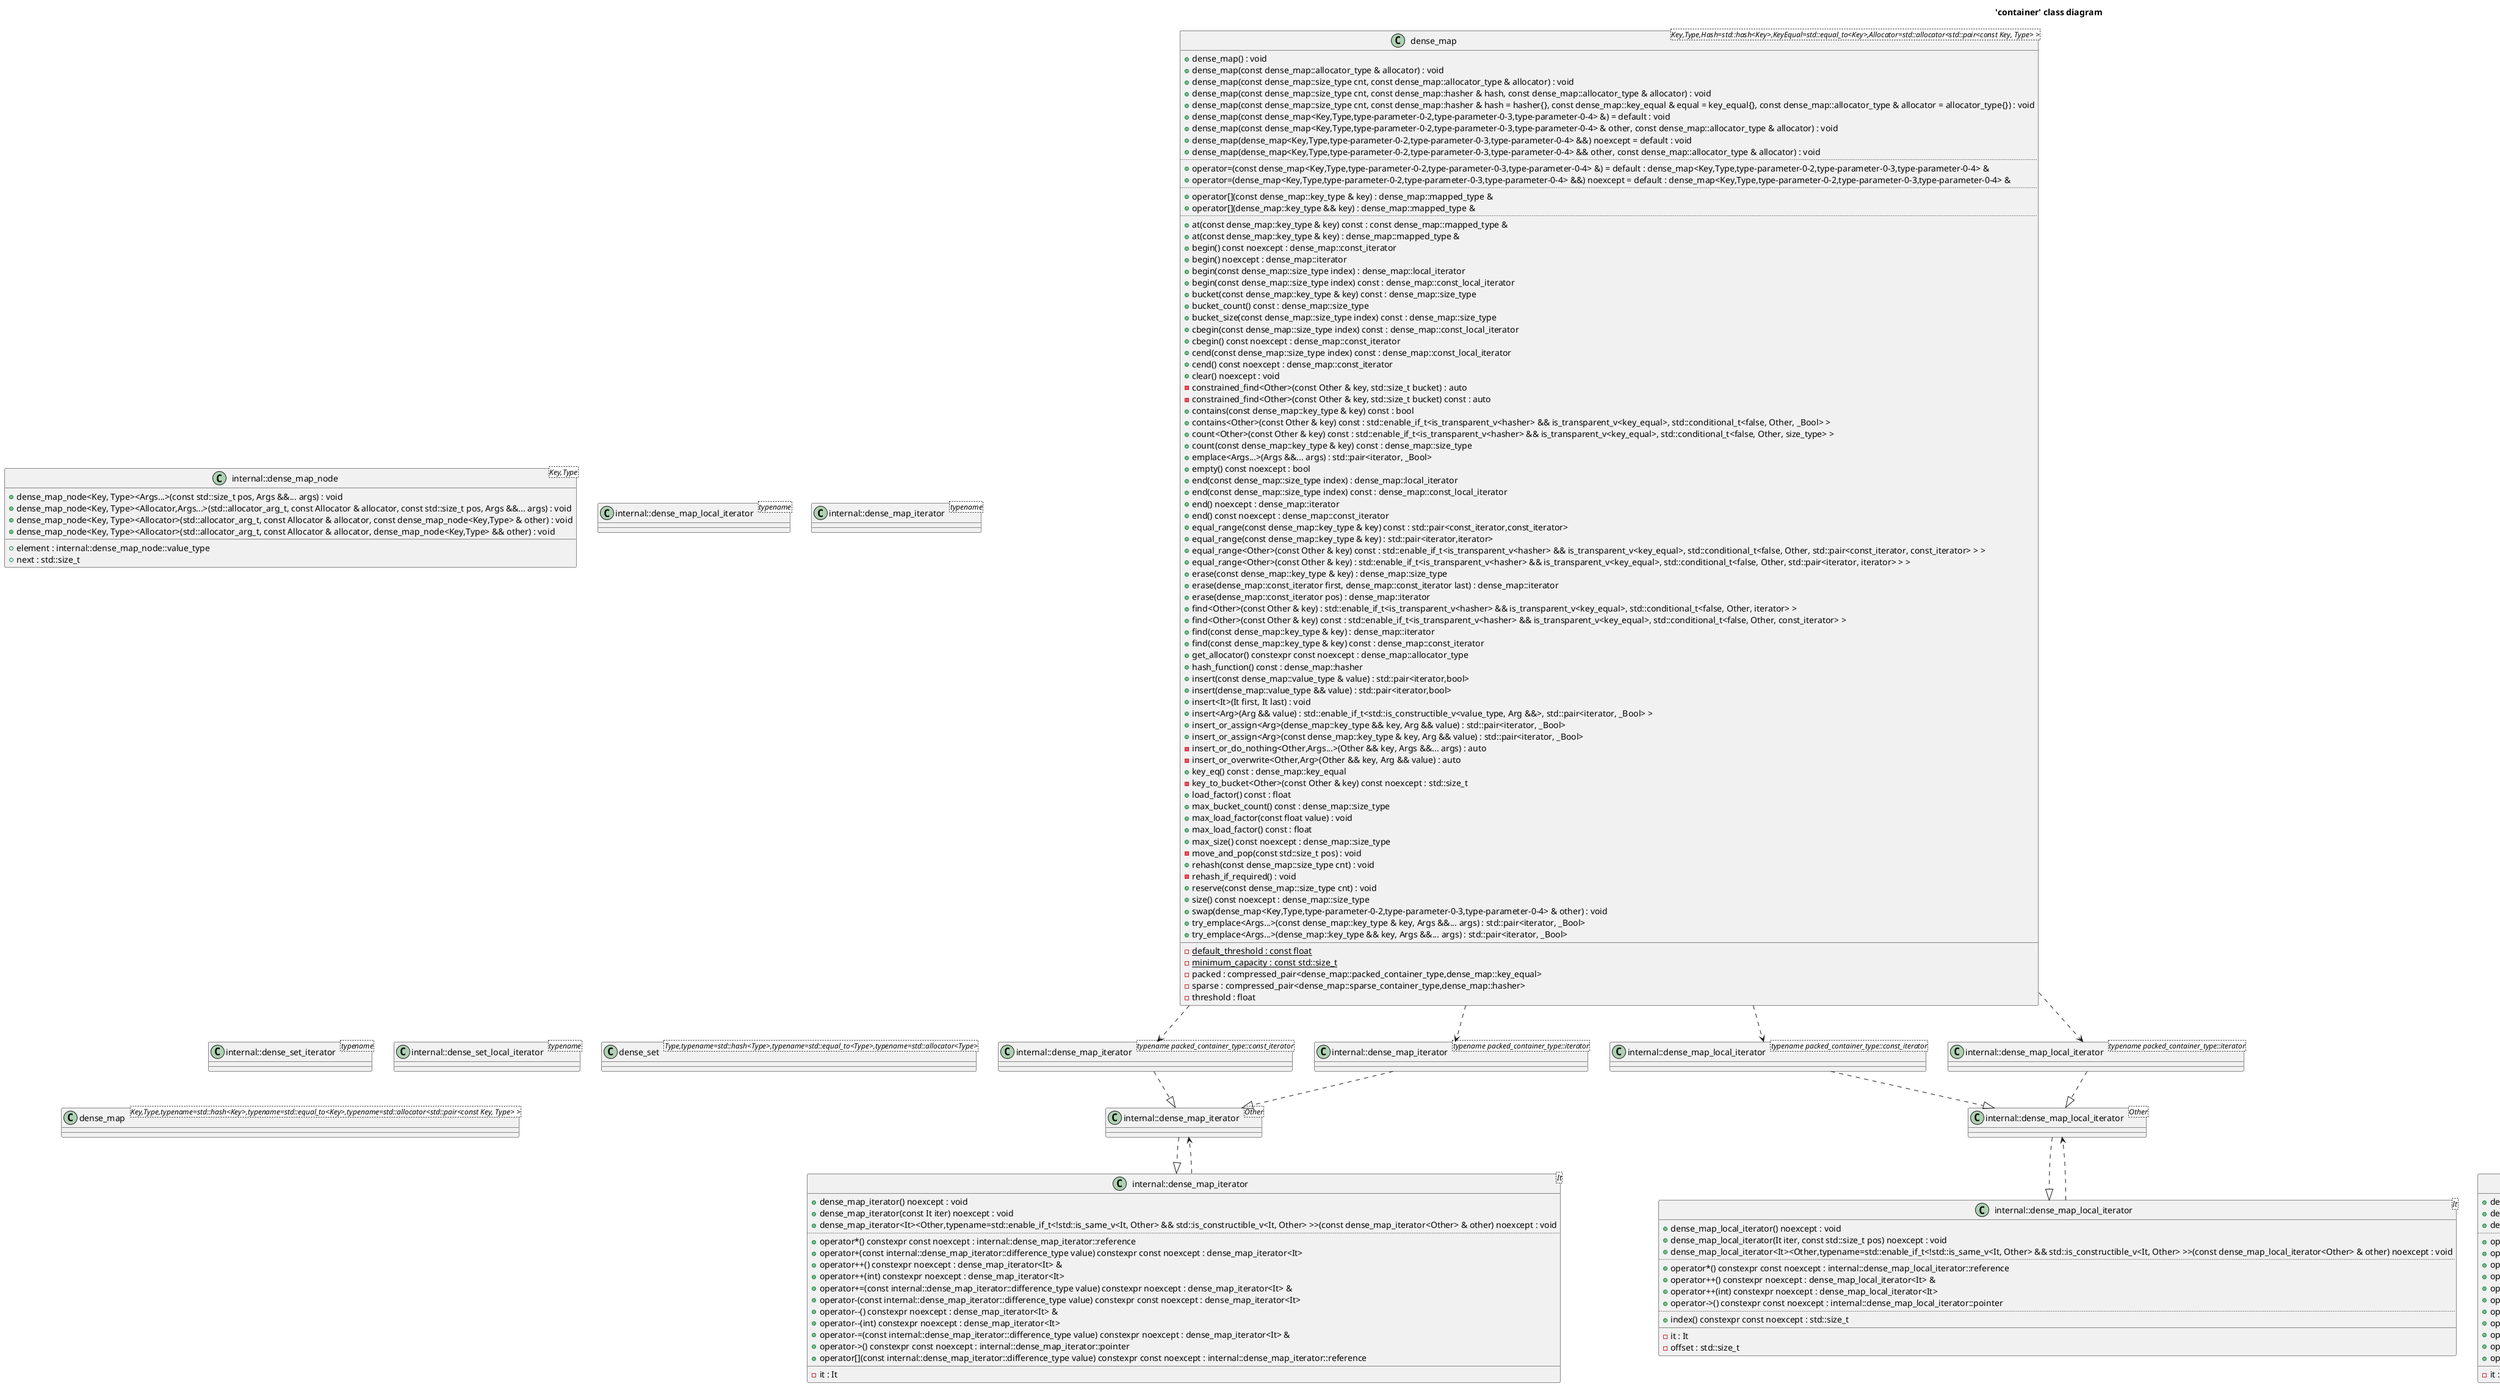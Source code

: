 @startuml
title 'container' class diagram
class "internal::dense_map_node<Key,Type>" as C_0001949040226502523653
class C_0001949040226502523653 [[https://github.com/skypjack/entt/blob/fef921132cae7588213d0f9bcd2fb9c8ffd8b7fc/src/entt/container/dense_map.hpp#L31{dense_map_node}]] {
+dense_map_node<Key, Type><Args...>(const std::size_t pos, Args &&... args) : void
+dense_map_node<Key, Type><Allocator,Args...>(std::allocator_arg_t, const Allocator & allocator, const std::size_t pos, Args &&... args) : void
+dense_map_node<Key, Type><Allocator>(std::allocator_arg_t, const Allocator & allocator, const dense_map_node<Key,Type> & other) : void
+dense_map_node<Key, Type><Allocator>(std::allocator_arg_t, const Allocator & allocator, dense_map_node<Key,Type> && other) : void
__
+element : internal::dense_map_node::value_type [[[https://github.com/skypjack/entt/blob/fef921132cae7588213d0f9bcd2fb9c8ffd8b7fc/src/entt/container/dense_map.hpp#L55{element}]]]
+next : std::size_t [[[https://github.com/skypjack/entt/blob/fef921132cae7588213d0f9bcd2fb9c8ffd8b7fc/src/entt/container/dense_map.hpp#L54{next}]]]
}
class "internal::dense_map_iterator<Other>" as C_0001376588142308052157
class C_0001376588142308052157 [[https://github.com/skypjack/entt/blob/fef921132cae7588213d0f9bcd2fb9c8ffd8b7fc/src/entt/container/dense_map.hpp#L59{dense_map_iterator}]] {
__
}
class "internal::dense_map_iterator<It>" as C_0000861079117123945586
class C_0000861079117123945586 [[https://github.com/skypjack/entt/blob/fef921132cae7588213d0f9bcd2fb9c8ffd8b7fc/src/entt/container/dense_map.hpp#L59{dense_map_iterator}]] {
+dense_map_iterator() noexcept : void [[[https://github.com/skypjack/entt/blob/fef921132cae7588213d0f9bcd2fb9c8ffd8b7fc/src/entt/container/dense_map.hpp#L73{dense_map_iterator}]]]
+dense_map_iterator(const It iter) noexcept : void [[[https://github.com/skypjack/entt/blob/fef921132cae7588213d0f9bcd2fb9c8ffd8b7fc/src/entt/container/dense_map.hpp#L76{dense_map_iterator}]]]
+dense_map_iterator<It><Other,typename=std::enable_if_t<!std::is_same_v<It, Other> && std::is_constructible_v<It, Other> >>(const dense_map_iterator<Other> & other) noexcept : void
..
+operator*() constexpr const noexcept : internal::dense_map_iterator::reference [[[https://github.com/skypjack/entt/blob/fef921132cae7588213d0f9bcd2fb9c8ffd8b7fc/src/entt/container/dense_map.hpp#L127{operator*}]]]
+operator+(const internal::dense_map_iterator::difference_type value) constexpr const noexcept : dense_map_iterator<It> [[[https://github.com/skypjack/entt/blob/fef921132cae7588213d0f9bcd2fb9c8ffd8b7fc/src/entt/container/dense_map.hpp#L106{operator+}]]]
+operator++() constexpr noexcept : dense_map_iterator<It> & [[[https://github.com/skypjack/entt/blob/fef921132cae7588213d0f9bcd2fb9c8ffd8b7fc/src/entt/container/dense_map.hpp#L83{operator++}]]]
+operator++(int) constexpr noexcept : dense_map_iterator<It> [[[https://github.com/skypjack/entt/blob/fef921132cae7588213d0f9bcd2fb9c8ffd8b7fc/src/entt/container/dense_map.hpp#L87{operator++}]]]
+operator+=(const internal::dense_map_iterator::difference_type value) constexpr noexcept : dense_map_iterator<It> & [[[https://github.com/skypjack/entt/blob/fef921132cae7588213d0f9bcd2fb9c8ffd8b7fc/src/entt/container/dense_map.hpp#L101{operator+=}]]]
+operator-(const internal::dense_map_iterator::difference_type value) constexpr const noexcept : dense_map_iterator<It> [[[https://github.com/skypjack/entt/blob/fef921132cae7588213d0f9bcd2fb9c8ffd8b7fc/src/entt/container/dense_map.hpp#L115{operator-}]]]
+operator--() constexpr noexcept : dense_map_iterator<It> & [[[https://github.com/skypjack/entt/blob/fef921132cae7588213d0f9bcd2fb9c8ffd8b7fc/src/entt/container/dense_map.hpp#L92{operator--}]]]
+operator--(int) constexpr noexcept : dense_map_iterator<It> [[[https://github.com/skypjack/entt/blob/fef921132cae7588213d0f9bcd2fb9c8ffd8b7fc/src/entt/container/dense_map.hpp#L96{operator--}]]]
+operator-=(const internal::dense_map_iterator::difference_type value) constexpr noexcept : dense_map_iterator<It> & [[[https://github.com/skypjack/entt/blob/fef921132cae7588213d0f9bcd2fb9c8ffd8b7fc/src/entt/container/dense_map.hpp#L111{operator-=}]]]
+operator->() constexpr const noexcept : internal::dense_map_iterator::pointer [[[https://github.com/skypjack/entt/blob/fef921132cae7588213d0f9bcd2fb9c8ffd8b7fc/src/entt/container/dense_map.hpp#L123{operator->}]]]
+operator[](const internal::dense_map_iterator::difference_type value) constexpr const noexcept : internal::dense_map_iterator::reference [[[https://github.com/skypjack/entt/blob/fef921132cae7588213d0f9bcd2fb9c8ffd8b7fc/src/entt/container/dense_map.hpp#L119{operator[]}]]]
__
-it : It [[[https://github.com/skypjack/entt/blob/fef921132cae7588213d0f9bcd2fb9c8ffd8b7fc/src/entt/container/dense_map.hpp#L141{it}]]]
}
class "internal::dense_map_local_iterator<Other>" as C_0000897312785691592656
class C_0000897312785691592656 [[https://github.com/skypjack/entt/blob/fef921132cae7588213d0f9bcd2fb9c8ffd8b7fc/src/entt/container/dense_map.hpp#L180{dense_map_local_iterator}]] {
__
}
class "internal::dense_map_local_iterator<It>" as C_0002151284549161307803
class C_0002151284549161307803 [[https://github.com/skypjack/entt/blob/fef921132cae7588213d0f9bcd2fb9c8ffd8b7fc/src/entt/container/dense_map.hpp#L180{dense_map_local_iterator}]] {
+dense_map_local_iterator() noexcept : void [[[https://github.com/skypjack/entt/blob/fef921132cae7588213d0f9bcd2fb9c8ffd8b7fc/src/entt/container/dense_map.hpp#L194{dense_map_local_iterator}]]]
+dense_map_local_iterator(It iter, const std::size_t pos) noexcept : void [[[https://github.com/skypjack/entt/blob/fef921132cae7588213d0f9bcd2fb9c8ffd8b7fc/src/entt/container/dense_map.hpp#L198{dense_map_local_iterator}]]]
+dense_map_local_iterator<It><Other,typename=std::enable_if_t<!std::is_same_v<It, Other> && std::is_constructible_v<It, Other> >>(const dense_map_local_iterator<Other> & other) noexcept : void
..
+operator*() constexpr const noexcept : internal::dense_map_local_iterator::reference [[[https://github.com/skypjack/entt/blob/fef921132cae7588213d0f9bcd2fb9c8ffd8b7fc/src/entt/container/dense_map.hpp#L220{operator*}]]]
+operator++() constexpr noexcept : dense_map_local_iterator<It> & [[[https://github.com/skypjack/entt/blob/fef921132cae7588213d0f9bcd2fb9c8ffd8b7fc/src/entt/container/dense_map.hpp#L207{operator++}]]]
+operator++(int) constexpr noexcept : dense_map_local_iterator<It> [[[https://github.com/skypjack/entt/blob/fef921132cae7588213d0f9bcd2fb9c8ffd8b7fc/src/entt/container/dense_map.hpp#L211{operator++}]]]
+operator->() constexpr const noexcept : internal::dense_map_local_iterator::pointer [[[https://github.com/skypjack/entt/blob/fef921132cae7588213d0f9bcd2fb9c8ffd8b7fc/src/entt/container/dense_map.hpp#L216{operator->}]]]
..
+index() constexpr const noexcept : std::size_t [[[https://github.com/skypjack/entt/blob/fef921132cae7588213d0f9bcd2fb9c8ffd8b7fc/src/entt/container/dense_map.hpp#L224{index}]]]
__
-it : It [[[https://github.com/skypjack/entt/blob/fef921132cae7588213d0f9bcd2fb9c8ffd8b7fc/src/entt/container/dense_map.hpp#L229{it}]]]
-offset : std::size_t [[[https://github.com/skypjack/entt/blob/fef921132cae7588213d0f9bcd2fb9c8ffd8b7fc/src/entt/container/dense_map.hpp#L230{offset}]]]
}
class "internal::dense_map_iterator<typename packed_container_type::const_iterator>" as C_0001653959084428336991
class C_0001653959084428336991 [[https://github.com/skypjack/entt/blob/fef921132cae7588213d0f9bcd2fb9c8ffd8b7fc/src/entt/container/dense_map.hpp#L59{dense_map_iterator}]] {
__
}
class "internal::dense_map_iterator<typename packed_container_type::iterator>" as C_0001467357144574951784
class C_0001467357144574951784 [[https://github.com/skypjack/entt/blob/fef921132cae7588213d0f9bcd2fb9c8ffd8b7fc/src/entt/container/dense_map.hpp#L59{dense_map_iterator}]] {
__
}
class "internal::dense_map_local_iterator<typename packed_container_type::const_iterator>" as C_0001059592200633017691
class C_0001059592200633017691 [[https://github.com/skypjack/entt/blob/fef921132cae7588213d0f9bcd2fb9c8ffd8b7fc/src/entt/container/dense_map.hpp#L180{dense_map_local_iterator}]] {
__
}
class "internal::dense_map_local_iterator<typename packed_container_type::iterator>" as C_0001333101687401183603
class C_0001333101687401183603 [[https://github.com/skypjack/entt/blob/fef921132cae7588213d0f9bcd2fb9c8ffd8b7fc/src/entt/container/dense_map.hpp#L180{dense_map_local_iterator}]] {
__
}
class "internal::dense_map_local_iterator<typename>" as C_0001638501202125067276
class C_0001638501202125067276 [[https://github.com/skypjack/entt/blob/fef921132cae7588213d0f9bcd2fb9c8ffd8b7fc/src/entt/container/dense_map.hpp#L182{dense_map_local_iterator}]] {
__
}
class "internal::dense_map_iterator<typename>" as C_0002138822504316417237
class C_0002138822504316417237 [[https://github.com/skypjack/entt/blob/fef921132cae7588213d0f9bcd2fb9c8ffd8b7fc/src/entt/container/dense_map.hpp#L61{dense_map_iterator}]] {
__
}
class "internal::dense_set_iterator<Other>" as C_0000049162385221685939
class C_0000049162385221685939 [[https://github.com/skypjack/entt/blob/fef921132cae7588213d0f9bcd2fb9c8ffd8b7fc/src/entt/container/dense_set.hpp#L30{dense_set_iterator}]] {
__
}
class "internal::dense_set_iterator<It>" as C_0002029187173053297188
class C_0002029187173053297188 [[https://github.com/skypjack/entt/blob/fef921132cae7588213d0f9bcd2fb9c8ffd8b7fc/src/entt/container/dense_set.hpp#L30{dense_set_iterator}]] {
+dense_set_iterator() noexcept : void [[[https://github.com/skypjack/entt/blob/fef921132cae7588213d0f9bcd2fb9c8ffd8b7fc/src/entt/container/dense_set.hpp#L41{dense_set_iterator}]]]
+dense_set_iterator(const It iter) noexcept : void [[[https://github.com/skypjack/entt/blob/fef921132cae7588213d0f9bcd2fb9c8ffd8b7fc/src/entt/container/dense_set.hpp#L44{dense_set_iterator}]]]
+dense_set_iterator<It><Other,typename=std::enable_if_t<!std::is_same_v<It, Other> && std::is_constructible_v<It, Other> >>(const dense_set_iterator<Other> & other) noexcept : void
..
+operator*() constexpr const noexcept : internal::dense_set_iterator::reference [[[https://github.com/skypjack/entt/blob/fef921132cae7588213d0f9bcd2fb9c8ffd8b7fc/src/entt/container/dense_set.hpp#L95{operator*}]]]
+operator+(const internal::dense_set_iterator::difference_type value) constexpr const noexcept : dense_set_iterator<It> [[[https://github.com/skypjack/entt/blob/fef921132cae7588213d0f9bcd2fb9c8ffd8b7fc/src/entt/container/dense_set.hpp#L74{operator+}]]]
+operator++() constexpr noexcept : dense_set_iterator<It> & [[[https://github.com/skypjack/entt/blob/fef921132cae7588213d0f9bcd2fb9c8ffd8b7fc/src/entt/container/dense_set.hpp#L51{operator++}]]]
+operator++(int) constexpr noexcept : dense_set_iterator<It> [[[https://github.com/skypjack/entt/blob/fef921132cae7588213d0f9bcd2fb9c8ffd8b7fc/src/entt/container/dense_set.hpp#L55{operator++}]]]
+operator+=(const internal::dense_set_iterator::difference_type value) constexpr noexcept : dense_set_iterator<It> & [[[https://github.com/skypjack/entt/blob/fef921132cae7588213d0f9bcd2fb9c8ffd8b7fc/src/entt/container/dense_set.hpp#L69{operator+=}]]]
+operator-(const internal::dense_set_iterator::difference_type value) constexpr const noexcept : dense_set_iterator<It> [[[https://github.com/skypjack/entt/blob/fef921132cae7588213d0f9bcd2fb9c8ffd8b7fc/src/entt/container/dense_set.hpp#L83{operator-}]]]
+operator--() constexpr noexcept : dense_set_iterator<It> & [[[https://github.com/skypjack/entt/blob/fef921132cae7588213d0f9bcd2fb9c8ffd8b7fc/src/entt/container/dense_set.hpp#L60{operator--}]]]
+operator--(int) constexpr noexcept : dense_set_iterator<It> [[[https://github.com/skypjack/entt/blob/fef921132cae7588213d0f9bcd2fb9c8ffd8b7fc/src/entt/container/dense_set.hpp#L64{operator--}]]]
+operator-=(const internal::dense_set_iterator::difference_type value) constexpr noexcept : dense_set_iterator<It> & [[[https://github.com/skypjack/entt/blob/fef921132cae7588213d0f9bcd2fb9c8ffd8b7fc/src/entt/container/dense_set.hpp#L79{operator-=}]]]
+operator->() constexpr const noexcept : internal::dense_set_iterator::pointer [[[https://github.com/skypjack/entt/blob/fef921132cae7588213d0f9bcd2fb9c8ffd8b7fc/src/entt/container/dense_set.hpp#L91{operator->}]]]
+operator[](const internal::dense_set_iterator::difference_type value) constexpr const noexcept : internal::dense_set_iterator::reference [[[https://github.com/skypjack/entt/blob/fef921132cae7588213d0f9bcd2fb9c8ffd8b7fc/src/entt/container/dense_set.hpp#L87{operator[]}]]]
__
-it : It [[[https://github.com/skypjack/entt/blob/fef921132cae7588213d0f9bcd2fb9c8ffd8b7fc/src/entt/container/dense_set.hpp#L109{it}]]]
}
class "internal::dense_set_local_iterator<Other>" as C_0000722665158129243283
class C_0000722665158129243283 [[https://github.com/skypjack/entt/blob/fef921132cae7588213d0f9bcd2fb9c8ffd8b7fc/src/entt/container/dense_set.hpp#L148{dense_set_local_iterator}]] {
__
}
class "internal::dense_set_local_iterator<It>" as C_0001736854889005654369
class C_0001736854889005654369 [[https://github.com/skypjack/entt/blob/fef921132cae7588213d0f9bcd2fb9c8ffd8b7fc/src/entt/container/dense_set.hpp#L148{dense_set_local_iterator}]] {
+dense_set_local_iterator() noexcept : void [[[https://github.com/skypjack/entt/blob/fef921132cae7588213d0f9bcd2fb9c8ffd8b7fc/src/entt/container/dense_set.hpp#L159{dense_set_local_iterator}]]]
+dense_set_local_iterator(It iter, const std::size_t pos) noexcept : void [[[https://github.com/skypjack/entt/blob/fef921132cae7588213d0f9bcd2fb9c8ffd8b7fc/src/entt/container/dense_set.hpp#L163{dense_set_local_iterator}]]]
+dense_set_local_iterator<It><Other,typename=std::enable_if_t<!std::is_same_v<It, Other> && std::is_constructible_v<It, Other> >>(const dense_set_local_iterator<Other> & other) noexcept : void
..
+operator*() constexpr const noexcept : internal::dense_set_local_iterator::reference [[[https://github.com/skypjack/entt/blob/fef921132cae7588213d0f9bcd2fb9c8ffd8b7fc/src/entt/container/dense_set.hpp#L185{operator*}]]]
+operator++() constexpr noexcept : dense_set_local_iterator<It> & [[[https://github.com/skypjack/entt/blob/fef921132cae7588213d0f9bcd2fb9c8ffd8b7fc/src/entt/container/dense_set.hpp#L172{operator++}]]]
+operator++(int) constexpr noexcept : dense_set_local_iterator<It> [[[https://github.com/skypjack/entt/blob/fef921132cae7588213d0f9bcd2fb9c8ffd8b7fc/src/entt/container/dense_set.hpp#L176{operator++}]]]
+operator->() constexpr const noexcept : internal::dense_set_local_iterator::pointer [[[https://github.com/skypjack/entt/blob/fef921132cae7588213d0f9bcd2fb9c8ffd8b7fc/src/entt/container/dense_set.hpp#L181{operator->}]]]
..
+index() constexpr const noexcept : std::size_t [[[https://github.com/skypjack/entt/blob/fef921132cae7588213d0f9bcd2fb9c8ffd8b7fc/src/entt/container/dense_set.hpp#L189{index}]]]
__
-it : It [[[https://github.com/skypjack/entt/blob/fef921132cae7588213d0f9bcd2fb9c8ffd8b7fc/src/entt/container/dense_set.hpp#L194{it}]]]
-offset : std::size_t [[[https://github.com/skypjack/entt/blob/fef921132cae7588213d0f9bcd2fb9c8ffd8b7fc/src/entt/container/dense_set.hpp#L195{offset}]]]
}
class "internal::dense_set_iterator<typename packed_container_type::const_iterator>" as C_0000560377495148252911
class C_0000560377495148252911 [[https://github.com/skypjack/entt/blob/fef921132cae7588213d0f9bcd2fb9c8ffd8b7fc/src/entt/container/dense_set.hpp#L30{dense_set_iterator}]] {
__
}
class "internal::dense_set_iterator<typename packed_container_type::iterator>" as C_0000152036747823538986
class C_0000152036747823538986 [[https://github.com/skypjack/entt/blob/fef921132cae7588213d0f9bcd2fb9c8ffd8b7fc/src/entt/container/dense_set.hpp#L30{dense_set_iterator}]] {
__
}
class "internal::dense_set_local_iterator<typename packed_container_type::const_iterator>" as C_0000412176680063565687
class C_0000412176680063565687 [[https://github.com/skypjack/entt/blob/fef921132cae7588213d0f9bcd2fb9c8ffd8b7fc/src/entt/container/dense_set.hpp#L148{dense_set_local_iterator}]] {
__
}
class "internal::dense_set_local_iterator<typename packed_container_type::iterator>" as C_0001477017809704643123
class C_0001477017809704643123 [[https://github.com/skypjack/entt/blob/fef921132cae7588213d0f9bcd2fb9c8ffd8b7fc/src/entt/container/dense_set.hpp#L148{dense_set_local_iterator}]] {
__
}
class "internal::dense_set_iterator<typename>" as C_0001565515217260524899
class C_0001565515217260524899 [[https://github.com/skypjack/entt/blob/fef921132cae7588213d0f9bcd2fb9c8ffd8b7fc/src/entt/container/dense_set.hpp#L32{dense_set_iterator}]] {
__
}
class "internal::dense_set_local_iterator<typename>" as C_0001656541682645832012
class C_0001656541682645832012 [[https://github.com/skypjack/entt/blob/fef921132cae7588213d0f9bcd2fb9c8ffd8b7fc/src/entt/container/dense_set.hpp#L150{dense_set_local_iterator}]] {
__
}
class "dense_map<Key,Type,Hash=std::hash<Key>,KeyEqual=std::equal_to<Key>,Allocator=std::allocator<std::pair<const Key, Type> >>" as C_0001073675684695097120
class C_0001073675684695097120 [[https://github.com/skypjack/entt/blob/fef921132cae7588213d0f9bcd2fb9c8ffd8b7fc/src/entt/container/dense_map.hpp#L264{dense_map}]] {
+dense_map() : void [[[https://github.com/skypjack/entt/blob/fef921132cae7588213d0f9bcd2fb9c8ffd8b7fc/src/entt/container/dense_map.hpp#L374{dense_map}]]]
+dense_map(const dense_map::allocator_type & allocator) : void [[[https://github.com/skypjack/entt/blob/fef921132cae7588213d0f9bcd2fb9c8ffd8b7fc/src/entt/container/dense_map.hpp#L381{dense_map}]]]
+dense_map(const dense_map::size_type cnt, const dense_map::allocator_type & allocator) : void [[[https://github.com/skypjack/entt/blob/fef921132cae7588213d0f9bcd2fb9c8ffd8b7fc/src/entt/container/dense_map.hpp#L390{dense_map}]]]
+dense_map(const dense_map::size_type cnt, const dense_map::hasher & hash, const dense_map::allocator_type & allocator) : void [[[https://github.com/skypjack/entt/blob/fef921132cae7588213d0f9bcd2fb9c8ffd8b7fc/src/entt/container/dense_map.hpp#L400{dense_map}]]]
+dense_map(const dense_map::size_type cnt, const dense_map::hasher & hash = hasher{}, const dense_map::key_equal & equal = key_equal{}, const dense_map::allocator_type & allocator = allocator_type{}) : void [[[https://github.com/skypjack/entt/blob/fef921132cae7588213d0f9bcd2fb9c8ffd8b7fc/src/entt/container/dense_map.hpp#L411{dense_map}]]]
+dense_map(const dense_map<Key,Type,type-parameter-0-2,type-parameter-0-3,type-parameter-0-4> &) = default : void [[[https://github.com/skypjack/entt/blob/fef921132cae7588213d0f9bcd2fb9c8ffd8b7fc/src/entt/container/dense_map.hpp#L419{dense_map}]]]
+dense_map(const dense_map<Key,Type,type-parameter-0-2,type-parameter-0-3,type-parameter-0-4> & other, const dense_map::allocator_type & allocator) : void [[[https://github.com/skypjack/entt/blob/fef921132cae7588213d0f9bcd2fb9c8ffd8b7fc/src/entt/container/dense_map.hpp#L426{dense_map}]]]
+dense_map(dense_map<Key,Type,type-parameter-0-2,type-parameter-0-3,type-parameter-0-4> &&) noexcept = default : void [[[https://github.com/skypjack/entt/blob/fef921132cae7588213d0f9bcd2fb9c8ffd8b7fc/src/entt/container/dense_map.hpp#L432{dense_map}]]]
+dense_map(dense_map<Key,Type,type-parameter-0-2,type-parameter-0-3,type-parameter-0-4> && other, const dense_map::allocator_type & allocator) : void [[[https://github.com/skypjack/entt/blob/fef921132cae7588213d0f9bcd2fb9c8ffd8b7fc/src/entt/container/dense_map.hpp#L439{dense_map}]]]
..
+operator=(const dense_map<Key,Type,type-parameter-0-2,type-parameter-0-3,type-parameter-0-4> &) = default : dense_map<Key,Type,type-parameter-0-2,type-parameter-0-3,type-parameter-0-4> & [[[https://github.com/skypjack/entt/blob/fef921132cae7588213d0f9bcd2fb9c8ffd8b7fc/src/entt/container/dense_map.hpp#L448{operator=}]]]
+operator=(dense_map<Key,Type,type-parameter-0-2,type-parameter-0-3,type-parameter-0-4> &&) noexcept = default : dense_map<Key,Type,type-parameter-0-2,type-parameter-0-3,type-parameter-0-4> & [[[https://github.com/skypjack/entt/blob/fef921132cae7588213d0f9bcd2fb9c8ffd8b7fc/src/entt/container/dense_map.hpp#L454{operator=}]]]
..
+operator[](const dense_map::key_type & key) : dense_map::mapped_type & [[[https://github.com/skypjack/entt/blob/fef921132cae7588213d0f9bcd2fb9c8ffd8b7fc/src/entt/container/dense_map.hpp#L738{operator[]}]]]
+operator[](dense_map::key_type && key) : dense_map::mapped_type & [[[https://github.com/skypjack/entt/blob/fef921132cae7588213d0f9bcd2fb9c8ffd8b7fc/src/entt/container/dense_map.hpp#L747{operator[]}]]]
..
+at(const dense_map::key_type & key) const : const dense_map::mapped_type & [[[https://github.com/skypjack/entt/blob/fef921132cae7588213d0f9bcd2fb9c8ffd8b7fc/src/entt/container/dense_map.hpp#L727{at}]]]
+at(const dense_map::key_type & key) : dense_map::mapped_type & [[[https://github.com/skypjack/entt/blob/fef921132cae7588213d0f9bcd2fb9c8ffd8b7fc/src/entt/container/dense_map.hpp#L720{at}]]]
+begin() const noexcept : dense_map::const_iterator [[[https://github.com/skypjack/entt/blob/fef921132cae7588213d0f9bcd2fb9c8ffd8b7fc/src/entt/container/dense_map.hpp#L477{begin}]]]
+begin() noexcept : dense_map::iterator [[[https://github.com/skypjack/entt/blob/fef921132cae7588213d0f9bcd2fb9c8ffd8b7fc/src/entt/container/dense_map.hpp#L482{begin}]]]
+begin(const dense_map::size_type index) : dense_map::local_iterator [[[https://github.com/skypjack/entt/blob/fef921132cae7588213d0f9bcd2fb9c8ffd8b7fc/src/entt/container/dense_map.hpp#L893{begin}]]]
+begin(const dense_map::size_type index) const : dense_map::const_local_iterator [[[https://github.com/skypjack/entt/blob/fef921132cae7588213d0f9bcd2fb9c8ffd8b7fc/src/entt/container/dense_map.hpp#L884{begin}]]]
+bucket(const dense_map::key_type & key) const : dense_map::size_type [[[https://github.com/skypjack/entt/blob/fef921132cae7588213d0f9bcd2fb9c8ffd8b7fc/src/entt/container/dense_map.hpp#L954{bucket}]]]
+bucket_count() const : dense_map::size_type [[[https://github.com/skypjack/entt/blob/fef921132cae7588213d0f9bcd2fb9c8ffd8b7fc/src/entt/container/dense_map.hpp#L928{bucket_count}]]]
+bucket_size(const dense_map::size_type index) const : dense_map::size_type [[[https://github.com/skypjack/entt/blob/fef921132cae7588213d0f9bcd2fb9c8ffd8b7fc/src/entt/container/dense_map.hpp#L945{bucket_size}]]]
+cbegin(const dense_map::size_type index) const : dense_map::const_local_iterator [[[https://github.com/skypjack/entt/blob/fef921132cae7588213d0f9bcd2fb9c8ffd8b7fc/src/entt/container/dense_map.hpp#L875{cbegin}]]]
+cbegin() const noexcept : dense_map::const_iterator [[[https://github.com/skypjack/entt/blob/fef921132cae7588213d0f9bcd2fb9c8ffd8b7fc/src/entt/container/dense_map.hpp#L472{cbegin}]]]
+cend(const dense_map::size_type index) const : dense_map::const_local_iterator [[[https://github.com/skypjack/entt/blob/fef921132cae7588213d0f9bcd2fb9c8ffd8b7fc/src/entt/container/dense_map.hpp#L902{cend}]]]
+cend() const noexcept : dense_map::const_iterator [[[https://github.com/skypjack/entt/blob/fef921132cae7588213d0f9bcd2fb9c8ffd8b7fc/src/entt/container/dense_map.hpp#L496{cend}]]]
+clear() noexcept : void [[[https://github.com/skypjack/entt/blob/fef921132cae7588213d0f9bcd2fb9c8ffd8b7fc/src/entt/container/dense_map.hpp#L535{clear}]]]
-constrained_find<Other>(const Other & key, std::size_t bucket) : auto
-constrained_find<Other>(const Other & key, std::size_t bucket) const : auto
+contains(const dense_map::key_type & key) const : bool [[[https://github.com/skypjack/entt/blob/fef921132cae7588213d0f9bcd2fb9c8ffd8b7fc/src/entt/container/dense_map.hpp#L853{contains}]]]
+contains<Other>(const Other & key) const : std::enable_if_t<is_transparent_v<hasher> && is_transparent_v<key_equal>, std::conditional_t<false, Other, _Bool> >
+count<Other>(const Other & key) const : std::enable_if_t<is_transparent_v<hasher> && is_transparent_v<key_equal>, std::conditional_t<false, Other, size_type> >
+count(const dense_map::key_type & key) const : dense_map::size_type [[[https://github.com/skypjack/entt/blob/fef921132cae7588213d0f9bcd2fb9c8ffd8b7fc/src/entt/container/dense_map.hpp#L756{count}]]]
+emplace<Args...>(Args &&... args) : std::pair<iterator, _Bool>
+empty() const noexcept : bool [[[https://github.com/skypjack/entt/blob/fef921132cae7588213d0f9bcd2fb9c8ffd8b7fc/src/entt/container/dense_map.hpp#L514{empty}]]]
+end(const dense_map::size_type index) : dense_map::local_iterator [[[https://github.com/skypjack/entt/blob/fef921132cae7588213d0f9bcd2fb9c8ffd8b7fc/src/entt/container/dense_map.hpp#L920{end}]]]
+end(const dense_map::size_type index) const : dense_map::const_local_iterator [[[https://github.com/skypjack/entt/blob/fef921132cae7588213d0f9bcd2fb9c8ffd8b7fc/src/entt/container/dense_map.hpp#L911{end}]]]
+end() noexcept : dense_map::iterator [[[https://github.com/skypjack/entt/blob/fef921132cae7588213d0f9bcd2fb9c8ffd8b7fc/src/entt/container/dense_map.hpp#L506{end}]]]
+end() const noexcept : dense_map::const_iterator [[[https://github.com/skypjack/entt/blob/fef921132cae7588213d0f9bcd2fb9c8ffd8b7fc/src/entt/container/dense_map.hpp#L501{end}]]]
+equal_range(const dense_map::key_type & key) const : std::pair<const_iterator,const_iterator> [[[https://github.com/skypjack/entt/blob/fef921132cae7588213d0f9bcd2fb9c8ffd8b7fc/src/entt/container/dense_map.hpp#L820{equal_range}]]]
+equal_range(const dense_map::key_type & key) : std::pair<iterator,iterator> [[[https://github.com/skypjack/entt/blob/fef921132cae7588213d0f9bcd2fb9c8ffd8b7fc/src/entt/container/dense_map.hpp#L814{equal_range}]]]
+equal_range<Other>(const Other & key) const : std::enable_if_t<is_transparent_v<hasher> && is_transparent_v<key_equal>, std::conditional_t<false, Other, std::pair<const_iterator, const_iterator> > >
+equal_range<Other>(const Other & key) : std::enable_if_t<is_transparent_v<hasher> && is_transparent_v<key_equal>, std::conditional_t<false, Other, std::pair<iterator, iterator> > >
+erase(const dense_map::key_type & key) : dense_map::size_type [[[https://github.com/skypjack/entt/blob/fef921132cae7588213d0f9bcd2fb9c8ffd8b7fc/src/entt/container/dense_map.hpp#L691{erase}]]]
+erase(dense_map::const_iterator first, dense_map::const_iterator last) : dense_map::iterator [[[https://github.com/skypjack/entt/blob/fef921132cae7588213d0f9bcd2fb9c8ffd8b7fc/src/entt/container/dense_map.hpp#L676{erase}]]]
+erase(dense_map::const_iterator pos) : dense_map::iterator [[[https://github.com/skypjack/entt/blob/fef921132cae7588213d0f9bcd2fb9c8ffd8b7fc/src/entt/container/dense_map.hpp#L664{erase}]]]
+find<Other>(const Other & key) : std::enable_if_t<is_transparent_v<hasher> && is_transparent_v<key_equal>, std::conditional_t<false, Other, iterator> >
+find<Other>(const Other & key) const : std::enable_if_t<is_transparent_v<hasher> && is_transparent_v<key_equal>, std::conditional_t<false, Other, const_iterator> >
+find(const dense_map::key_type & key) : dense_map::iterator [[[https://github.com/skypjack/entt/blob/fef921132cae7588213d0f9bcd2fb9c8ffd8b7fc/src/entt/container/dense_map.hpp#L778{find}]]]
+find(const dense_map::key_type & key) const : dense_map::const_iterator [[[https://github.com/skypjack/entt/blob/fef921132cae7588213d0f9bcd2fb9c8ffd8b7fc/src/entt/container/dense_map.hpp#L783{find}]]]
+get_allocator() constexpr const noexcept : dense_map::allocator_type [[[https://github.com/skypjack/entt/blob/fef921132cae7588213d0f9bcd2fb9c8ffd8b7fc/src/entt/container/dense_map.hpp#L460{get_allocator}]]]
+hash_function() const : dense_map::hasher [[[https://github.com/skypjack/entt/blob/fef921132cae7588213d0f9bcd2fb9c8ffd8b7fc/src/entt/container/dense_map.hpp#L1022{hash_function}]]]
+insert(const dense_map::value_type & value) : std::pair<iterator,bool> [[[https://github.com/skypjack/entt/blob/fef921132cae7588213d0f9bcd2fb9c8ffd8b7fc/src/entt/container/dense_map.hpp#L548{insert}]]]
+insert(dense_map::value_type && value) : std::pair<iterator,bool> [[[https://github.com/skypjack/entt/blob/fef921132cae7588213d0f9bcd2fb9c8ffd8b7fc/src/entt/container/dense_map.hpp#L553{insert}]]]
+insert<It>(It first, It last) : void
+insert<Arg>(Arg && value) : std::enable_if_t<std::is_constructible_v<value_type, Arg &&>, std::pair<iterator, _Bool> >
+insert_or_assign<Arg>(dense_map::key_type && key, Arg && value) : std::pair<iterator, _Bool>
+insert_or_assign<Arg>(const dense_map::key_type & key, Arg && value) : std::pair<iterator, _Bool>
-insert_or_do_nothing<Other,Args...>(Other && key, Args &&... args) : auto
-insert_or_overwrite<Other,Arg>(Other && key, Arg && value) : auto
+key_eq() const : dense_map::key_equal [[[https://github.com/skypjack/entt/blob/fef921132cae7588213d0f9bcd2fb9c8ffd8b7fc/src/entt/container/dense_map.hpp#L1030{key_eq}]]]
-key_to_bucket<Other>(const Other & key) const noexcept : std::size_t
+load_factor() const : float [[[https://github.com/skypjack/entt/blob/fef921132cae7588213d0f9bcd2fb9c8ffd8b7fc/src/entt/container/dense_map.hpp#L962{load_factor}]]]
+max_bucket_count() const : dense_map::size_type [[[https://github.com/skypjack/entt/blob/fef921132cae7588213d0f9bcd2fb9c8ffd8b7fc/src/entt/container/dense_map.hpp#L936{max_bucket_count}]]]
+max_load_factor(const float value) : void [[[https://github.com/skypjack/entt/blob/fef921132cae7588213d0f9bcd2fb9c8ffd8b7fc/src/entt/container/dense_map.hpp#L978{max_load_factor}]]]
+max_load_factor() const : float [[[https://github.com/skypjack/entt/blob/fef921132cae7588213d0f9bcd2fb9c8ffd8b7fc/src/entt/container/dense_map.hpp#L970{max_load_factor}]]]
+max_size() const noexcept : dense_map::size_type [[[https://github.com/skypjack/entt/blob/fef921132cae7588213d0f9bcd2fb9c8ffd8b7fc/src/entt/container/dense_map.hpp#L530{max_size}]]]
-move_and_pop(const std::size_t pos) : void [[[https://github.com/skypjack/entt/blob/fef921132cae7588213d0f9bcd2fb9c8ffd8b7fc/src/entt/container/dense_map.hpp#L332{move_and_pop}]]]
+rehash(const dense_map::size_type cnt) : void [[[https://github.com/skypjack/entt/blob/fef921132cae7588213d0f9bcd2fb9c8ffd8b7fc/src/entt/container/dense_map.hpp#L989{rehash}]]]
-rehash_if_required() : void [[[https://github.com/skypjack/entt/blob/fef921132cae7588213d0f9bcd2fb9c8ffd8b7fc/src/entt/container/dense_map.hpp#L343{rehash_if_required}]]]
+reserve(const dense_map::size_type cnt) : void [[[https://github.com/skypjack/entt/blob/fef921132cae7588213d0f9bcd2fb9c8ffd8b7fc/src/entt/container/dense_map.hpp#L1013{reserve}]]]
+size() const noexcept : dense_map::size_type [[[https://github.com/skypjack/entt/blob/fef921132cae7588213d0f9bcd2fb9c8ffd8b7fc/src/entt/container/dense_map.hpp#L522{size}]]]
+swap(dense_map<Key,Type,type-parameter-0-2,type-parameter-0-3,type-parameter-0-4> & other) : void [[[https://github.com/skypjack/entt/blob/fef921132cae7588213d0f9bcd2fb9c8ffd8b7fc/src/entt/container/dense_map.hpp#L708{swap}]]]
+try_emplace<Args...>(const dense_map::key_type & key, Args &&... args) : std::pair<iterator, _Bool>
+try_emplace<Args...>(dense_map::key_type && key, Args &&... args) : std::pair<iterator, _Bool>
__
{static} -default_threshold : const float [[[https://github.com/skypjack/entt/blob/fef921132cae7588213d0f9bcd2fb9c8ffd8b7fc/src/entt/container/dense_map.hpp#L265{default_threshold}]]]
{static} -minimum_capacity : const std::size_t [[[https://github.com/skypjack/entt/blob/fef921132cae7588213d0f9bcd2fb9c8ffd8b7fc/src/entt/container/dense_map.hpp#L266{minimum_capacity}]]]
-packed : compressed_pair<dense_map::packed_container_type,dense_map::key_equal> [[[https://github.com/skypjack/entt/blob/fef921132cae7588213d0f9bcd2fb9c8ffd8b7fc/src/entt/container/dense_map.hpp#L1036{packed}]]]
-sparse : compressed_pair<dense_map::sparse_container_type,dense_map::hasher> [[[https://github.com/skypjack/entt/blob/fef921132cae7588213d0f9bcd2fb9c8ffd8b7fc/src/entt/container/dense_map.hpp#L1035{sparse}]]]
-threshold : float [[[https://github.com/skypjack/entt/blob/fef921132cae7588213d0f9bcd2fb9c8ffd8b7fc/src/entt/container/dense_map.hpp#L1037{threshold}]]]
}
class "dense_set<Type,typename=std::hash<Type>,typename=std::equal_to<Type>,typename=std::allocator<Type>>" as C_0002013462517635721608
class C_0002013462517635721608 [[https://github.com/skypjack/entt/blob/fef921132cae7588213d0f9bcd2fb9c8ffd8b7fc/src/entt/container/fwd.hpp#L22{dense_set}]] {
__
}
class "dense_map<Key,Type,typename=std::hash<Key>,typename=std::equal_to<Key>,typename=std::allocator<std::pair<const Key, Type> >>" as C_0002133693157975512401
class C_0002133693157975512401 [[https://github.com/skypjack/entt/blob/fef921132cae7588213d0f9bcd2fb9c8ffd8b7fc/src/entt/container/fwd.hpp#L15{dense_map}]] {
__
}
class "dense_set<Type,Hash=std::hash<Type>,KeyEqual=std::equal_to<Type>,Allocator=std::allocator<Type>>" as C_0001428356275870265271
class C_0001428356275870265271 [[https://github.com/skypjack/entt/blob/fef921132cae7588213d0f9bcd2fb9c8ffd8b7fc/src/entt/container/dense_set.hpp#L228{dense_set}]] {
+dense_set() : void [[[https://github.com/skypjack/entt/blob/fef921132cae7588213d0f9bcd2fb9c8ffd8b7fc/src/entt/container/dense_set.hpp#L320{dense_set}]]]
+dense_set(const dense_set::allocator_type & allocator) : void [[[https://github.com/skypjack/entt/blob/fef921132cae7588213d0f9bcd2fb9c8ffd8b7fc/src/entt/container/dense_set.hpp#L327{dense_set}]]]
+dense_set(const dense_set::size_type cnt, const dense_set::allocator_type & allocator) : void [[[https://github.com/skypjack/entt/blob/fef921132cae7588213d0f9bcd2fb9c8ffd8b7fc/src/entt/container/dense_set.hpp#L336{dense_set}]]]
+dense_set(const dense_set::size_type cnt, const dense_set::hasher & hash, const dense_set::allocator_type & allocator) : void [[[https://github.com/skypjack/entt/blob/fef921132cae7588213d0f9bcd2fb9c8ffd8b7fc/src/entt/container/dense_set.hpp#L346{dense_set}]]]
+dense_set(const dense_set::size_type cnt, const dense_set::hasher & hash = hasher{}, const dense_set::key_equal & equal = key_equal{}, const dense_set::allocator_type & allocator = allocator_type{}) : void [[[https://github.com/skypjack/entt/blob/fef921132cae7588213d0f9bcd2fb9c8ffd8b7fc/src/entt/container/dense_set.hpp#L357{dense_set}]]]
+dense_set(const dense_set<Type,type-parameter-0-1,type-parameter-0-2,type-parameter-0-3> &) = default : void [[[https://github.com/skypjack/entt/blob/fef921132cae7588213d0f9bcd2fb9c8ffd8b7fc/src/entt/container/dense_set.hpp#L365{dense_set}]]]
+dense_set(const dense_set<Type,type-parameter-0-1,type-parameter-0-2,type-parameter-0-3> & other, const dense_set::allocator_type & allocator) : void [[[https://github.com/skypjack/entt/blob/fef921132cae7588213d0f9bcd2fb9c8ffd8b7fc/src/entt/container/dense_set.hpp#L372{dense_set}]]]
+dense_set(dense_set<Type,type-parameter-0-1,type-parameter-0-2,type-parameter-0-3> &&) noexcept = default : void [[[https://github.com/skypjack/entt/blob/fef921132cae7588213d0f9bcd2fb9c8ffd8b7fc/src/entt/container/dense_set.hpp#L378{dense_set}]]]
+dense_set(dense_set<Type,type-parameter-0-1,type-parameter-0-2,type-parameter-0-3> && other, const dense_set::allocator_type & allocator) : void [[[https://github.com/skypjack/entt/blob/fef921132cae7588213d0f9bcd2fb9c8ffd8b7fc/src/entt/container/dense_set.hpp#L385{dense_set}]]]
..
+operator=(const dense_set<Type,type-parameter-0-1,type-parameter-0-2,type-parameter-0-3> &) = default : dense_set<Type,type-parameter-0-1,type-parameter-0-2,type-parameter-0-3> & [[[https://github.com/skypjack/entt/blob/fef921132cae7588213d0f9bcd2fb9c8ffd8b7fc/src/entt/container/dense_set.hpp#L394{operator=}]]]
+operator=(dense_set<Type,type-parameter-0-1,type-parameter-0-2,type-parameter-0-3> &&) noexcept = default : dense_set<Type,type-parameter-0-1,type-parameter-0-2,type-parameter-0-3> & [[[https://github.com/skypjack/entt/blob/fef921132cae7588213d0f9bcd2fb9c8ffd8b7fc/src/entt/container/dense_set.hpp#L400{operator=}]]]
..
+begin() const noexcept : dense_set::const_iterator [[[https://github.com/skypjack/entt/blob/fef921132cae7588213d0f9bcd2fb9c8ffd8b7fc/src/entt/container/dense_set.hpp#L423{begin}]]]
+begin() noexcept : dense_set::iterator [[[https://github.com/skypjack/entt/blob/fef921132cae7588213d0f9bcd2fb9c8ffd8b7fc/src/entt/container/dense_set.hpp#L428{begin}]]]
+begin(const dense_set::size_type index) : dense_set::local_iterator [[[https://github.com/skypjack/entt/blob/fef921132cae7588213d0f9bcd2fb9c8ffd8b7fc/src/entt/container/dense_set.hpp#L746{begin}]]]
+begin(const dense_set::size_type index) const : dense_set::const_local_iterator [[[https://github.com/skypjack/entt/blob/fef921132cae7588213d0f9bcd2fb9c8ffd8b7fc/src/entt/container/dense_set.hpp#L737{begin}]]]
+bucket(const dense_set::value_type & value) const : dense_set::size_type [[[https://github.com/skypjack/entt/blob/fef921132cae7588213d0f9bcd2fb9c8ffd8b7fc/src/entt/container/dense_set.hpp#L807{bucket}]]]
+bucket_count() const : dense_set::size_type [[[https://github.com/skypjack/entt/blob/fef921132cae7588213d0f9bcd2fb9c8ffd8b7fc/src/entt/container/dense_set.hpp#L781{bucket_count}]]]
+bucket_size(const dense_set::size_type index) const : dense_set::size_type [[[https://github.com/skypjack/entt/blob/fef921132cae7588213d0f9bcd2fb9c8ffd8b7fc/src/entt/container/dense_set.hpp#L798{bucket_size}]]]
+cbegin() const noexcept : dense_set::const_iterator [[[https://github.com/skypjack/entt/blob/fef921132cae7588213d0f9bcd2fb9c8ffd8b7fc/src/entt/container/dense_set.hpp#L418{cbegin}]]]
+cbegin(const dense_set::size_type index) const : dense_set::const_local_iterator [[[https://github.com/skypjack/entt/blob/fef921132cae7588213d0f9bcd2fb9c8ffd8b7fc/src/entt/container/dense_set.hpp#L728{cbegin}]]]
+cend() const noexcept : dense_set::const_iterator [[[https://github.com/skypjack/entt/blob/fef921132cae7588213d0f9bcd2fb9c8ffd8b7fc/src/entt/container/dense_set.hpp#L442{cend}]]]
+cend(const dense_set::size_type index) const : dense_set::const_local_iterator [[[https://github.com/skypjack/entt/blob/fef921132cae7588213d0f9bcd2fb9c8ffd8b7fc/src/entt/container/dense_set.hpp#L755{cend}]]]
+clear() noexcept : void [[[https://github.com/skypjack/entt/blob/fef921132cae7588213d0f9bcd2fb9c8ffd8b7fc/src/entt/container/dense_set.hpp#L481{clear}]]]
-constrained_find<Other>(const Other & value, std::size_t bucket) const : auto
-constrained_find<Other>(const Other & value, std::size_t bucket) : auto
+contains<Other>(const Other & value) const : std::enable_if_t<is_transparent_v<hasher> && is_transparent_v<key_equal>, std::conditional_t<false, Other, _Bool> >
+contains(const dense_set::value_type & value) const : bool [[[https://github.com/skypjack/entt/blob/fef921132cae7588213d0f9bcd2fb9c8ffd8b7fc/src/entt/container/dense_set.hpp#L706{contains}]]]
+count(const dense_set::value_type & key) const : dense_set::size_type [[[https://github.com/skypjack/entt/blob/fef921132cae7588213d0f9bcd2fb9c8ffd8b7fc/src/entt/container/dense_set.hpp#L610{count}]]]
+count<Other>(const Other & key) const : std::enable_if_t<is_transparent_v<hasher> && is_transparent_v<key_equal>, std::conditional_t<false, Other, size_type> >
+emplace<Args...>(Args &&... args) : std::pair<iterator, _Bool>
+empty() const noexcept : bool [[[https://github.com/skypjack/entt/blob/fef921132cae7588213d0f9bcd2fb9c8ffd8b7fc/src/entt/container/dense_set.hpp#L460{empty}]]]
+end() const noexcept : dense_set::const_iterator [[[https://github.com/skypjack/entt/blob/fef921132cae7588213d0f9bcd2fb9c8ffd8b7fc/src/entt/container/dense_set.hpp#L447{end}]]]
+end() noexcept : dense_set::iterator [[[https://github.com/skypjack/entt/blob/fef921132cae7588213d0f9bcd2fb9c8ffd8b7fc/src/entt/container/dense_set.hpp#L452{end}]]]
+end(const dense_set::size_type index) : dense_set::local_iterator [[[https://github.com/skypjack/entt/blob/fef921132cae7588213d0f9bcd2fb9c8ffd8b7fc/src/entt/container/dense_set.hpp#L773{end}]]]
+end(const dense_set::size_type index) const : dense_set::const_local_iterator [[[https://github.com/skypjack/entt/blob/fef921132cae7588213d0f9bcd2fb9c8ffd8b7fc/src/entt/container/dense_set.hpp#L764{end}]]]
+equal_range<Other>(const Other & value) const : std::enable_if_t<is_transparent_v<hasher> && is_transparent_v<key_equal>, std::conditional_t<false, Other, std::pair<const_iterator, const_iterator> > >
+equal_range(const dense_set::value_type & value) : std::pair<iterator,iterator> [[[https://github.com/skypjack/entt/blob/fef921132cae7588213d0f9bcd2fb9c8ffd8b7fc/src/entt/container/dense_set.hpp#L667{equal_range}]]]
+equal_range(const dense_set::value_type & value) const : std::pair<const_iterator,const_iterator> [[[https://github.com/skypjack/entt/blob/fef921132cae7588213d0f9bcd2fb9c8ffd8b7fc/src/entt/container/dense_set.hpp#L673{equal_range}]]]
+equal_range<Other>(const Other & value) : std::enable_if_t<is_transparent_v<hasher> && is_transparent_v<key_equal>, std::conditional_t<false, Other, std::pair<iterator, iterator> > >
+erase(const dense_set::value_type & value) : dense_set::size_type [[[https://github.com/skypjack/entt/blob/fef921132cae7588213d0f9bcd2fb9c8ffd8b7fc/src/entt/container/dense_set.hpp#L581{erase}]]]
+erase(dense_set::const_iterator first, dense_set::const_iterator last) : dense_set::iterator [[[https://github.com/skypjack/entt/blob/fef921132cae7588213d0f9bcd2fb9c8ffd8b7fc/src/entt/container/dense_set.hpp#L566{erase}]]]
+erase(dense_set::const_iterator pos) : dense_set::iterator [[[https://github.com/skypjack/entt/blob/fef921132cae7588213d0f9bcd2fb9c8ffd8b7fc/src/entt/container/dense_set.hpp#L554{erase}]]]
+find<Other>(const Other & value) const : std::enable_if_t<is_transparent_v<hasher> && is_transparent_v<key_equal>, std::conditional_t<false, Other, const_iterator> >
+find<Other>(const Other & value) : std::enable_if_t<is_transparent_v<hasher> && is_transparent_v<key_equal>, std::conditional_t<false, Other, iterator> >
+find(const dense_set::value_type & value) const : dense_set::const_iterator [[[https://github.com/skypjack/entt/blob/fef921132cae7588213d0f9bcd2fb9c8ffd8b7fc/src/entt/container/dense_set.hpp#L637{find}]]]
+find(const dense_set::value_type & value) : dense_set::iterator [[[https://github.com/skypjack/entt/blob/fef921132cae7588213d0f9bcd2fb9c8ffd8b7fc/src/entt/container/dense_set.hpp#L632{find}]]]
+get_allocator() constexpr const noexcept : dense_set::allocator_type [[[https://github.com/skypjack/entt/blob/fef921132cae7588213d0f9bcd2fb9c8ffd8b7fc/src/entt/container/dense_set.hpp#L406{get_allocator}]]]
+hash_function() const : dense_set::hasher [[[https://github.com/skypjack/entt/blob/fef921132cae7588213d0f9bcd2fb9c8ffd8b7fc/src/entt/container/dense_set.hpp#L875{hash_function}]]]
+insert(const dense_set::value_type & value) : std::pair<iterator,bool> [[[https://github.com/skypjack/entt/blob/fef921132cae7588213d0f9bcd2fb9c8ffd8b7fc/src/entt/container/dense_set.hpp#L494{insert}]]]
+insert(dense_set::value_type && value) : std::pair<iterator,bool> [[[https://github.com/skypjack/entt/blob/fef921132cae7588213d0f9bcd2fb9c8ffd8b7fc/src/entt/container/dense_set.hpp#L499{insert}]]]
+insert<It>(It first, It last) : void
-insert_or_do_nothing<Other>(Other && value) : auto
+key_eq() const : dense_set::key_equal [[[https://github.com/skypjack/entt/blob/fef921132cae7588213d0f9bcd2fb9c8ffd8b7fc/src/entt/container/dense_set.hpp#L883{key_eq}]]]
+load_factor() const : float [[[https://github.com/skypjack/entt/blob/fef921132cae7588213d0f9bcd2fb9c8ffd8b7fc/src/entt/container/dense_set.hpp#L815{load_factor}]]]
+max_bucket_count() const : dense_set::size_type [[[https://github.com/skypjack/entt/blob/fef921132cae7588213d0f9bcd2fb9c8ffd8b7fc/src/entt/container/dense_set.hpp#L789{max_bucket_count}]]]
+max_load_factor(const float value) : void [[[https://github.com/skypjack/entt/blob/fef921132cae7588213d0f9bcd2fb9c8ffd8b7fc/src/entt/container/dense_set.hpp#L831{max_load_factor}]]]
+max_load_factor() const : float [[[https://github.com/skypjack/entt/blob/fef921132cae7588213d0f9bcd2fb9c8ffd8b7fc/src/entt/container/dense_set.hpp#L823{max_load_factor}]]]
+max_size() const noexcept : dense_set::size_type [[[https://github.com/skypjack/entt/blob/fef921132cae7588213d0f9bcd2fb9c8ffd8b7fc/src/entt/container/dense_set.hpp#L476{max_size}]]]
-move_and_pop(const std::size_t pos) : void [[[https://github.com/skypjack/entt/blob/fef921132cae7588213d0f9bcd2fb9c8ffd8b7fc/src/entt/container/dense_set.hpp#L280{move_and_pop}]]]
+rehash(const dense_set::size_type cnt) : void [[[https://github.com/skypjack/entt/blob/fef921132cae7588213d0f9bcd2fb9c8ffd8b7fc/src/entt/container/dense_set.hpp#L842{rehash}]]]
-rehash_if_required() : void [[[https://github.com/skypjack/entt/blob/fef921132cae7588213d0f9bcd2fb9c8ffd8b7fc/src/entt/container/dense_set.hpp#L291{rehash_if_required}]]]
+reserve(const dense_set::size_type cnt) : void [[[https://github.com/skypjack/entt/blob/fef921132cae7588213d0f9bcd2fb9c8ffd8b7fc/src/entt/container/dense_set.hpp#L866{reserve}]]]
+size() const noexcept : dense_set::size_type [[[https://github.com/skypjack/entt/blob/fef921132cae7588213d0f9bcd2fb9c8ffd8b7fc/src/entt/container/dense_set.hpp#L468{size}]]]
+swap(dense_set<Type,type-parameter-0-1,type-parameter-0-2,type-parameter-0-3> & other) : void [[[https://github.com/skypjack/entt/blob/fef921132cae7588213d0f9bcd2fb9c8ffd8b7fc/src/entt/container/dense_set.hpp#L598{swap}]]]
-value_to_bucket<Other>(const Other & value) const noexcept : std::size_t
__
{static} -default_threshold : const float [[[https://github.com/skypjack/entt/blob/fef921132cae7588213d0f9bcd2fb9c8ffd8b7fc/src/entt/container/dense_set.hpp#L229{default_threshold}]]]
{static} -minimum_capacity : const std::size_t [[[https://github.com/skypjack/entt/blob/fef921132cae7588213d0f9bcd2fb9c8ffd8b7fc/src/entt/container/dense_set.hpp#L230{minimum_capacity}]]]
-packed : compressed_pair<dense_set::packed_container_type,dense_set::key_equal> [[[https://github.com/skypjack/entt/blob/fef921132cae7588213d0f9bcd2fb9c8ffd8b7fc/src/entt/container/dense_set.hpp#L889{packed}]]]
-sparse : compressed_pair<dense_set::sparse_container_type,dense_set::hasher> [[[https://github.com/skypjack/entt/blob/fef921132cae7588213d0f9bcd2fb9c8ffd8b7fc/src/entt/container/dense_set.hpp#L888{sparse}]]]
-threshold : float [[[https://github.com/skypjack/entt/blob/fef921132cae7588213d0f9bcd2fb9c8ffd8b7fc/src/entt/container/dense_set.hpp#L890{threshold}]]]
}
C_0001376588142308052157 ..|> C_0000861079117123945586
C_0000861079117123945586 ..> C_0001376588142308052157
C_0000897312785691592656 ..|> C_0002151284549161307803
C_0002151284549161307803 ..> C_0000897312785691592656
C_0001653959084428336991 ..|> C_0001376588142308052157
C_0001467357144574951784 ..|> C_0001376588142308052157
C_0001059592200633017691 ..|> C_0000897312785691592656
C_0001333101687401183603 ..|> C_0000897312785691592656
C_0000049162385221685939 ..|> C_0002029187173053297188
C_0002029187173053297188 ..> C_0000049162385221685939
C_0000722665158129243283 ..|> C_0001736854889005654369
C_0001736854889005654369 ..> C_0000722665158129243283
C_0000560377495148252911 ..|> C_0000049162385221685939
C_0000152036747823538986 ..|> C_0000049162385221685939
C_0000412176680063565687 ..|> C_0000722665158129243283
C_0001477017809704643123 ..|> C_0000722665158129243283
C_0001073675684695097120 ..> C_0001653959084428336991
C_0001073675684695097120 ..> C_0001467357144574951784
C_0001073675684695097120 ..> C_0001059592200633017691
C_0001073675684695097120 ..> C_0001333101687401183603
C_0001428356275870265271 ..> C_0000560377495148252911
C_0001428356275870265271 ..> C_0000152036747823538986
C_0001428356275870265271 ..> C_0000412176680063565687
C_0001428356275870265271 ..> C_0001477017809704643123

'Generated with clang-uml, version 0.4.0-9-gc398c6f
'LLVM version Ubuntu clang version 15.0.7
@enduml

